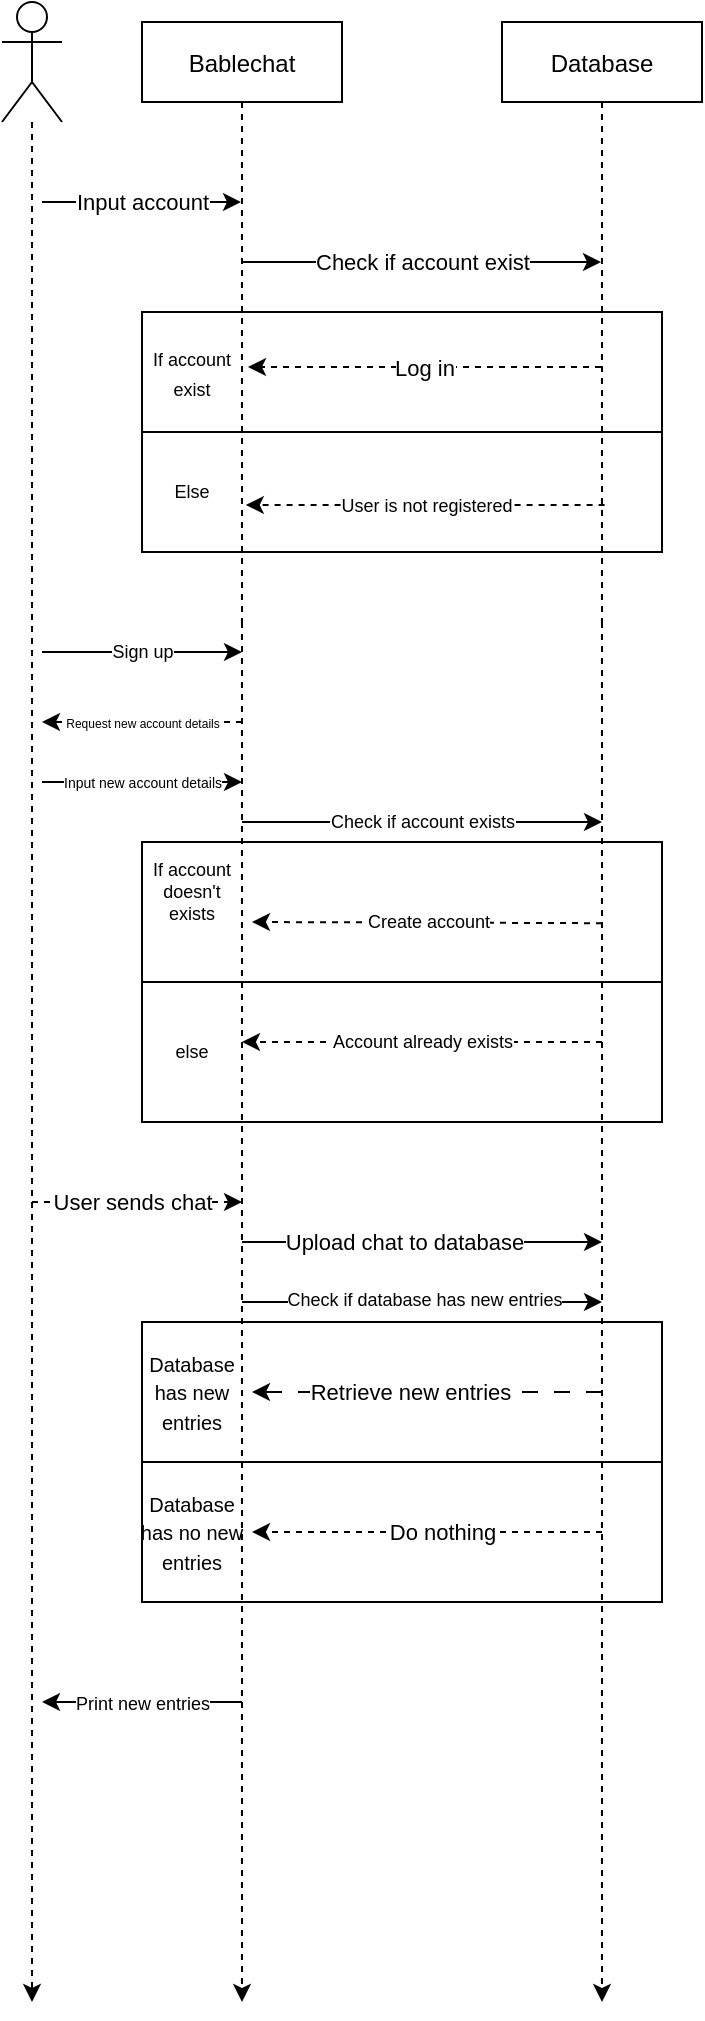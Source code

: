 <mxfile version="21.0.2" type="device"><diagram id="kgpKYQtTHZ0yAKxKKP6v" name="Page-1"><mxGraphModel dx="1687" dy="899" grid="1" gridSize="10" guides="1" tooltips="1" connect="1" arrows="1" fold="1" page="1" pageScale="1" pageWidth="850" pageHeight="1100" math="0" shadow="0"><root><mxCell id="0"/><mxCell id="1" parent="0"/><mxCell id="iYX6wO-W4umorDJC_DnO-2" value="" style="rounded=0;whiteSpace=wrap;html=1;fontSize=9;" vertex="1" parent="1"><mxGeometry x="120" y="800" width="260" height="70" as="geometry"/></mxCell><mxCell id="iYX6wO-W4umorDJC_DnO-1" value="" style="rounded=0;whiteSpace=wrap;html=1;fontSize=9;" vertex="1" parent="1"><mxGeometry x="120" y="730" width="260" height="70" as="geometry"/></mxCell><mxCell id="RpNmk9PzL1BeqB-_7wdb-41" value="" style="rounded=0;whiteSpace=wrap;html=1;fontSize=9;" parent="1" vertex="1"><mxGeometry x="120" y="560" width="260" height="70" as="geometry"/></mxCell><mxCell id="RpNmk9PzL1BeqB-_7wdb-37" value="" style="rounded=0;whiteSpace=wrap;html=1;fontSize=9;" parent="1" vertex="1"><mxGeometry x="120" y="490" width="260" height="70" as="geometry"/></mxCell><mxCell id="RpNmk9PzL1BeqB-_7wdb-14" value="" style="rounded=0;whiteSpace=wrap;html=1;fontSize=9;" parent="1" vertex="1"><mxGeometry x="120" y="285" width="260" height="60" as="geometry"/></mxCell><mxCell id="RpNmk9PzL1BeqB-_7wdb-12" value="" style="rounded=0;whiteSpace=wrap;html=1;" parent="1" vertex="1"><mxGeometry x="120" y="225" width="260" height="60" as="geometry"/></mxCell><mxCell id="RpNmk9PzL1BeqB-_7wdb-25" style="edgeStyle=orthogonalEdgeStyle;rounded=0;orthogonalLoop=1;jettySize=auto;html=1;dashed=1;strokeColor=default;fontSize=9;" parent="1" source="3nuBFxr9cyL0pnOWT2aG-1" edge="1"><mxGeometry relative="1" as="geometry"><mxPoint x="170" y="1070" as="targetPoint"/><Array as="points"><mxPoint x="170" y="1063"/></Array></mxGeometry></mxCell><mxCell id="3nuBFxr9cyL0pnOWT2aG-1" value="Bablechat" style="shape=umlLifeline;perimeter=lifelinePerimeter;container=1;collapsible=0;recursiveResize=0;rounded=0;shadow=0;strokeWidth=1;" parent="1" vertex="1"><mxGeometry x="120" y="80" width="100" height="300" as="geometry"/></mxCell><mxCell id="RpNmk9PzL1BeqB-_7wdb-6" value="Check if account exist" style="endArrow=classic;html=1;rounded=0;strokeColor=default;" parent="3nuBFxr9cyL0pnOWT2aG-1" target="3nuBFxr9cyL0pnOWT2aG-5" edge="1"><mxGeometry width="50" height="50" relative="1" as="geometry"><mxPoint x="50" y="120" as="sourcePoint"/><mxPoint x="100" y="70" as="targetPoint"/></mxGeometry></mxCell><mxCell id="RpNmk9PzL1BeqB-_7wdb-32" style="edgeStyle=orthogonalEdgeStyle;rounded=0;orthogonalLoop=1;jettySize=auto;html=1;dashed=1;strokeColor=default;fontSize=9;" parent="1" source="3nuBFxr9cyL0pnOWT2aG-5" edge="1"><mxGeometry relative="1" as="geometry"><mxPoint x="350" y="1070" as="targetPoint"/></mxGeometry></mxCell><mxCell id="3nuBFxr9cyL0pnOWT2aG-5" value="Database" style="shape=umlLifeline;perimeter=lifelinePerimeter;container=1;collapsible=0;recursiveResize=0;rounded=0;shadow=0;strokeWidth=1;" parent="1" vertex="1"><mxGeometry x="300" y="80" width="100" height="300" as="geometry"/></mxCell><mxCell id="RpNmk9PzL1BeqB-_7wdb-4" style="edgeStyle=orthogonalEdgeStyle;rounded=0;orthogonalLoop=1;jettySize=auto;html=1;dashed=1;strokeColor=default;" parent="1" source="RpNmk9PzL1BeqB-_7wdb-1" edge="1"><mxGeometry relative="1" as="geometry"><mxPoint x="65" y="1070" as="targetPoint"/></mxGeometry></mxCell><mxCell id="RpNmk9PzL1BeqB-_7wdb-1" value="" style="shape=umlActor;verticalLabelPosition=bottom;verticalAlign=top;html=1;outlineConnect=0;" parent="1" vertex="1"><mxGeometry x="50" y="70" width="30" height="60" as="geometry"/></mxCell><mxCell id="RpNmk9PzL1BeqB-_7wdb-5" value="Input account" style="endArrow=classic;html=1;rounded=0;strokeColor=default;" parent="1" target="3nuBFxr9cyL0pnOWT2aG-1" edge="1"><mxGeometry width="50" height="50" relative="1" as="geometry"><mxPoint x="70" y="170" as="sourcePoint"/><mxPoint x="120" y="120" as="targetPoint"/></mxGeometry></mxCell><mxCell id="RpNmk9PzL1BeqB-_7wdb-7" value="Log in" style="endArrow=classic;html=1;rounded=0;strokeColor=default;entryX=0.53;entryY=0.575;entryDx=0;entryDy=0;entryPerimeter=0;dashed=1;" parent="1" source="3nuBFxr9cyL0pnOWT2aG-5" target="3nuBFxr9cyL0pnOWT2aG-1" edge="1"><mxGeometry width="50" height="50" relative="1" as="geometry"><mxPoint x="270" y="290" as="sourcePoint"/><mxPoint x="320" y="240" as="targetPoint"/></mxGeometry></mxCell><mxCell id="RpNmk9PzL1BeqB-_7wdb-13" value="&lt;font style=&quot;font-size: 9px;&quot;&gt;If account &lt;br&gt;exist&lt;br&gt;&lt;/font&gt;" style="text;html=1;strokeColor=none;fillColor=none;align=center;verticalAlign=middle;whiteSpace=wrap;rounded=0;" parent="1" vertex="1"><mxGeometry x="100" y="230" width="90" height="50" as="geometry"/></mxCell><mxCell id="RpNmk9PzL1BeqB-_7wdb-15" value="User is not registered" style="endArrow=classic;html=1;rounded=0;dashed=1;strokeColor=default;fontSize=9;exitX=0.513;exitY=0.805;exitDx=0;exitDy=0;exitPerimeter=0;entryX=0.519;entryY=0.805;entryDx=0;entryDy=0;entryPerimeter=0;" parent="1" source="3nuBFxr9cyL0pnOWT2aG-5" target="3nuBFxr9cyL0pnOWT2aG-1" edge="1"><mxGeometry width="50" height="50" relative="1" as="geometry"><mxPoint x="180" y="270" as="sourcePoint"/><mxPoint x="230" y="220" as="targetPoint"/></mxGeometry></mxCell><mxCell id="RpNmk9PzL1BeqB-_7wdb-16" value="Else" style="text;html=1;strokeColor=none;fillColor=none;align=center;verticalAlign=middle;whiteSpace=wrap;rounded=0;fontSize=9;" parent="1" vertex="1"><mxGeometry x="115" y="300" width="60" height="30" as="geometry"/></mxCell><mxCell id="RpNmk9PzL1BeqB-_7wdb-33" value="Sign up" style="endArrow=classic;html=1;rounded=0;strokeColor=default;fontSize=9;" parent="1" edge="1"><mxGeometry width="50" height="50" relative="1" as="geometry"><mxPoint x="70" y="395" as="sourcePoint"/><mxPoint x="170" y="395" as="targetPoint"/></mxGeometry></mxCell><mxCell id="RpNmk9PzL1BeqB-_7wdb-35" value="&lt;font style=&quot;font-size: 7px;&quot;&gt;Input new account details&lt;/font&gt;" style="endArrow=classic;html=1;rounded=0;strokeColor=default;fontSize=9;" parent="1" edge="1"><mxGeometry width="50" height="50" relative="1" as="geometry"><mxPoint x="70" y="460" as="sourcePoint"/><mxPoint x="170" y="460" as="targetPoint"/></mxGeometry></mxCell><mxCell id="RpNmk9PzL1BeqB-_7wdb-38" value="Check if account exists" style="endArrow=classic;html=1;rounded=0;strokeColor=default;fontSize=9;" parent="1" edge="1"><mxGeometry width="50" height="50" relative="1" as="geometry"><mxPoint x="170" y="480" as="sourcePoint"/><mxPoint x="350" y="480" as="targetPoint"/></mxGeometry></mxCell><mxCell id="RpNmk9PzL1BeqB-_7wdb-39" value="If account doesn't &lt;br&gt;exists" style="text;html=1;strokeColor=none;fillColor=none;align=center;verticalAlign=middle;whiteSpace=wrap;rounded=0;fontSize=9;" parent="1" vertex="1"><mxGeometry x="115" y="500" width="60" height="30" as="geometry"/></mxCell><mxCell id="RpNmk9PzL1BeqB-_7wdb-40" value="Create account" style="endArrow=classic;html=1;rounded=0;strokeColor=default;fontSize=9;entryX=1;entryY=1;entryDx=0;entryDy=0;dashed=1;" parent="1" target="RpNmk9PzL1BeqB-_7wdb-39" edge="1"><mxGeometry width="50" height="50" relative="1" as="geometry"><mxPoint x="350" y="530.593" as="sourcePoint"/><mxPoint x="190" y="370" as="targetPoint"/></mxGeometry></mxCell><mxCell id="RpNmk9PzL1BeqB-_7wdb-42" value="Account already exists" style="endArrow=classic;html=1;rounded=0;dashed=1;strokeColor=default;fontSize=9;" parent="1" edge="1"><mxGeometry width="50" height="50" relative="1" as="geometry"><mxPoint x="350" y="590" as="sourcePoint"/><mxPoint x="170" y="590" as="targetPoint"/></mxGeometry></mxCell><mxCell id="RpNmk9PzL1BeqB-_7wdb-43" value="else" style="text;html=1;strokeColor=none;fillColor=none;align=center;verticalAlign=middle;whiteSpace=wrap;rounded=0;fontSize=9;" parent="1" vertex="1"><mxGeometry x="115" y="580" width="60" height="30" as="geometry"/></mxCell><mxCell id="RpNmk9PzL1BeqB-_7wdb-44" value="&lt;font style=&quot;font-size: 6px;&quot;&gt;Request new account details&lt;/font&gt;" style="endArrow=classic;html=1;rounded=0;dashed=1;strokeColor=default;fontSize=9;" parent="1" edge="1"><mxGeometry width="50" height="50" relative="1" as="geometry"><mxPoint x="170" y="430" as="sourcePoint"/><mxPoint x="70" y="430" as="targetPoint"/></mxGeometry></mxCell><mxCell id="iYX6wO-W4umorDJC_DnO-7" value="" style="endArrow=classic;html=1;rounded=0;dashed=1;" edge="1" parent="1"><mxGeometry width="50" height="50" relative="1" as="geometry"><mxPoint x="65" y="670" as="sourcePoint"/><mxPoint x="170" y="670" as="targetPoint"/></mxGeometry></mxCell><mxCell id="iYX6wO-W4umorDJC_DnO-8" value="User sends chat" style="edgeLabel;html=1;align=center;verticalAlign=middle;resizable=0;points=[];" vertex="1" connectable="0" parent="iYX6wO-W4umorDJC_DnO-7"><mxGeometry x="-0.467" relative="1" as="geometry"><mxPoint x="22" as="offset"/></mxGeometry></mxCell><mxCell id="iYX6wO-W4umorDJC_DnO-9" value="" style="endArrow=classic;html=1;rounded=0;" edge="1" parent="1"><mxGeometry width="50" height="50" relative="1" as="geometry"><mxPoint x="170" y="690" as="sourcePoint"/><mxPoint x="350" y="690" as="targetPoint"/></mxGeometry></mxCell><mxCell id="iYX6wO-W4umorDJC_DnO-10" value="Upload chat to database" style="edgeLabel;html=1;align=center;verticalAlign=middle;resizable=0;points=[];" vertex="1" connectable="0" parent="iYX6wO-W4umorDJC_DnO-9"><mxGeometry x="0.204" y="-2" relative="1" as="geometry"><mxPoint x="-28" y="-2" as="offset"/></mxGeometry></mxCell><mxCell id="iYX6wO-W4umorDJC_DnO-11" value="" style="endArrow=classic;html=1;rounded=0;" edge="1" parent="1"><mxGeometry width="50" height="50" relative="1" as="geometry"><mxPoint x="170" y="720" as="sourcePoint"/><mxPoint x="350" y="720" as="targetPoint"/></mxGeometry></mxCell><mxCell id="iYX6wO-W4umorDJC_DnO-12" value="Check if database has new entries" style="edgeLabel;html=1;align=center;verticalAlign=middle;resizable=0;points=[];fontSize=9;" vertex="1" connectable="0" parent="iYX6wO-W4umorDJC_DnO-11"><mxGeometry x="-0.361" y="1" relative="1" as="geometry"><mxPoint x="33" as="offset"/></mxGeometry></mxCell><mxCell id="iYX6wO-W4umorDJC_DnO-13" value="&lt;font style=&quot;font-size: 10px;&quot;&gt;Database has new entries&lt;/font&gt;" style="text;html=1;strokeColor=none;fillColor=none;align=center;verticalAlign=middle;whiteSpace=wrap;rounded=0;" vertex="1" parent="1"><mxGeometry x="115" y="750" width="60" height="30" as="geometry"/></mxCell><mxCell id="iYX6wO-W4umorDJC_DnO-14" value="&lt;font style=&quot;font-size: 10px;&quot;&gt;Database has no new entries&lt;/font&gt;" style="text;html=1;strokeColor=none;fillColor=none;align=center;verticalAlign=middle;whiteSpace=wrap;rounded=0;" vertex="1" parent="1"><mxGeometry x="115" y="820" width="60" height="30" as="geometry"/></mxCell><mxCell id="iYX6wO-W4umorDJC_DnO-15" value="" style="endArrow=classic;html=1;rounded=0;entryX=1;entryY=0.5;entryDx=0;entryDy=0;dashed=1;dashPattern=8 8;" edge="1" parent="1" target="iYX6wO-W4umorDJC_DnO-13"><mxGeometry width="50" height="50" relative="1" as="geometry"><mxPoint x="350" y="765" as="sourcePoint"/><mxPoint x="400" y="720" as="targetPoint"/></mxGeometry></mxCell><mxCell id="iYX6wO-W4umorDJC_DnO-17" value="Retrieve new entries" style="edgeLabel;html=1;align=center;verticalAlign=middle;resizable=0;points=[];" vertex="1" connectable="0" parent="iYX6wO-W4umorDJC_DnO-15"><mxGeometry x="0.105" relative="1" as="geometry"><mxPoint as="offset"/></mxGeometry></mxCell><mxCell id="iYX6wO-W4umorDJC_DnO-18" value="" style="endArrow=classic;html=1;rounded=0;entryX=1;entryY=0.5;entryDx=0;entryDy=0;dashed=1;" edge="1" parent="1" target="iYX6wO-W4umorDJC_DnO-14"><mxGeometry width="50" height="50" relative="1" as="geometry"><mxPoint x="350" y="835" as="sourcePoint"/><mxPoint x="400" y="790" as="targetPoint"/></mxGeometry></mxCell><mxCell id="iYX6wO-W4umorDJC_DnO-19" value="Do nothing" style="edgeLabel;html=1;align=center;verticalAlign=middle;resizable=0;points=[];" vertex="1" connectable="0" parent="iYX6wO-W4umorDJC_DnO-18"><mxGeometry x="-0.2" y="1" relative="1" as="geometry"><mxPoint x="-10" y="-1" as="offset"/></mxGeometry></mxCell><mxCell id="iYX6wO-W4umorDJC_DnO-21" value="" style="endArrow=classic;html=1;rounded=0;" edge="1" parent="1"><mxGeometry width="50" height="50" relative="1" as="geometry"><mxPoint x="170" y="920" as="sourcePoint"/><mxPoint x="70" y="920" as="targetPoint"/></mxGeometry></mxCell><mxCell id="iYX6wO-W4umorDJC_DnO-22" value="&lt;font style=&quot;font-size: 9px;&quot;&gt;Print new entries&lt;/font&gt;" style="edgeLabel;html=1;align=center;verticalAlign=middle;resizable=0;points=[];" vertex="1" connectable="0" parent="iYX6wO-W4umorDJC_DnO-21"><mxGeometry x="-0.3" y="-2" relative="1" as="geometry"><mxPoint x="-15" y="2" as="offset"/></mxGeometry></mxCell></root></mxGraphModel></diagram></mxfile>